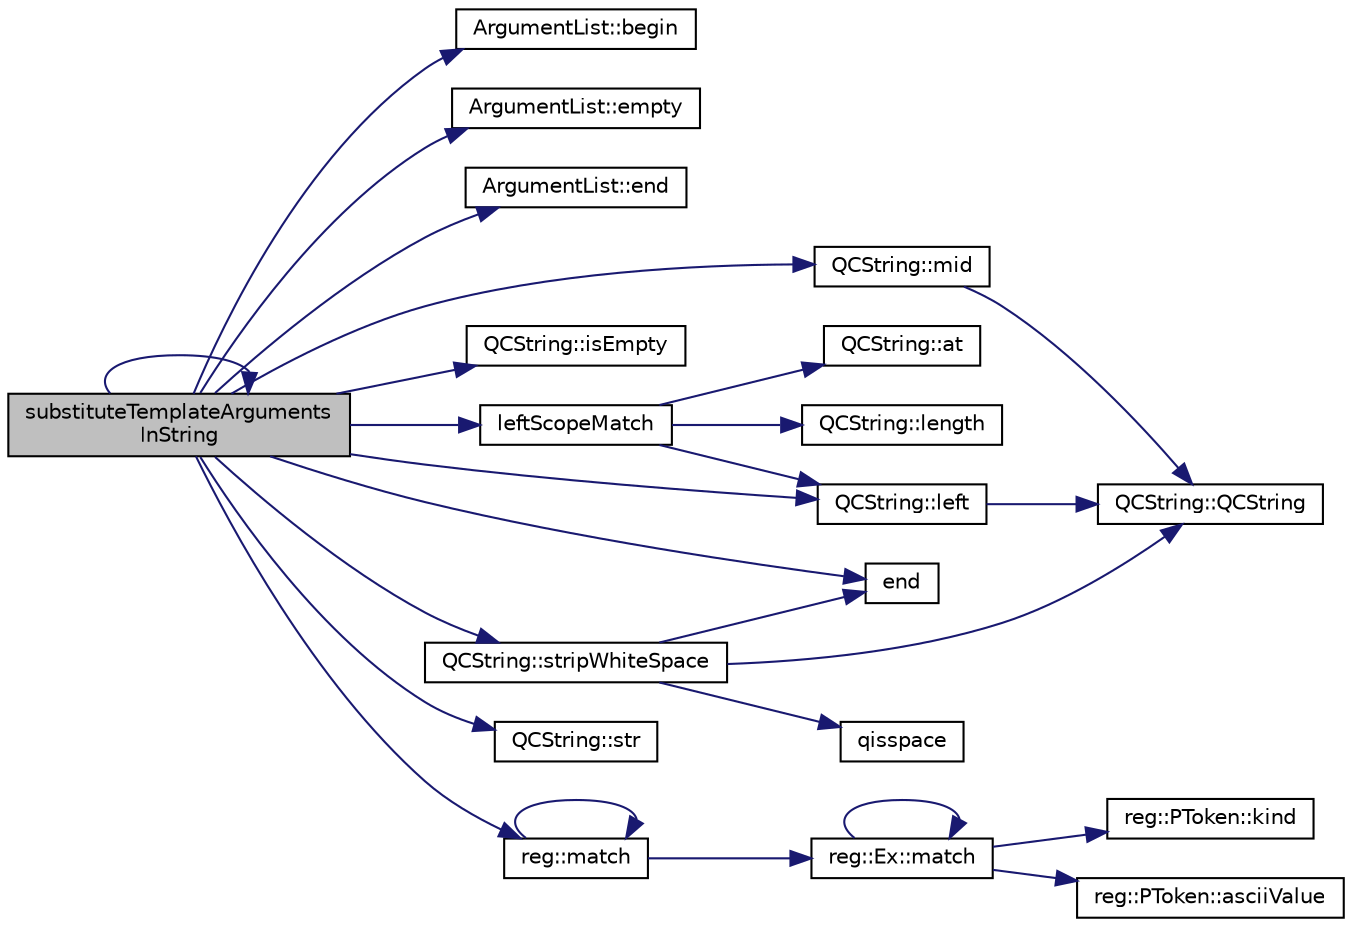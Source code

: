 digraph "substituteTemplateArgumentsInString"
{
 // LATEX_PDF_SIZE
  edge [fontname="Helvetica",fontsize="10",labelfontname="Helvetica",labelfontsize="10"];
  node [fontname="Helvetica",fontsize="10",shape=record];
  rankdir="LR";
  Node1 [label="substituteTemplateArguments\lInString",height=0.2,width=0.4,color="black", fillcolor="grey75", style="filled", fontcolor="black",tooltip=" "];
  Node1 -> Node2 [color="midnightblue",fontsize="10",style="solid"];
  Node2 [label="ArgumentList::begin",height=0.2,width=0.4,color="black", fillcolor="white", style="filled",URL="$classArgumentList.html#acc52d012d093df1adede055164f69dc9",tooltip=" "];
  Node1 -> Node3 [color="midnightblue",fontsize="10",style="solid"];
  Node3 [label="ArgumentList::empty",height=0.2,width=0.4,color="black", fillcolor="white", style="filled",URL="$classArgumentList.html#aaa15ddcfdb06a535a3398f1dc73d336d",tooltip=" "];
  Node1 -> Node4 [color="midnightblue",fontsize="10",style="solid"];
  Node4 [label="ArgumentList::end",height=0.2,width=0.4,color="black", fillcolor="white", style="filled",URL="$classArgumentList.html#a215181845c0d9f0525806a4165c4f552",tooltip=" "];
  Node1 -> Node5 [color="midnightblue",fontsize="10",style="solid"];
  Node5 [label="end",height=0.2,width=0.4,color="black", fillcolor="white", style="filled",URL="$dir_8cpp.html#abb4720f72b574f81dc4f7aea0e653a64",tooltip=" "];
  Node1 -> Node6 [color="midnightblue",fontsize="10",style="solid"];
  Node6 [label="QCString::isEmpty",height=0.2,width=0.4,color="black", fillcolor="white", style="filled",URL="$classQCString.html#a621c4090d69ad7d05ef8e5234376c3d8",tooltip=" "];
  Node1 -> Node7 [color="midnightblue",fontsize="10",style="solid"];
  Node7 [label="QCString::left",height=0.2,width=0.4,color="black", fillcolor="white", style="filled",URL="$classQCString.html#aecf8b66312c4e97333219cc344c11a4f",tooltip=" "];
  Node7 -> Node8 [color="midnightblue",fontsize="10",style="solid"];
  Node8 [label="QCString::QCString",height=0.2,width=0.4,color="black", fillcolor="white", style="filled",URL="$classQCString.html#ad691e1087cc03e14e00d1147ae0ecab7",tooltip=" "];
  Node1 -> Node9 [color="midnightblue",fontsize="10",style="solid"];
  Node9 [label="leftScopeMatch",height=0.2,width=0.4,color="black", fillcolor="white", style="filled",URL="$util_8cpp.html#a373928f3b61089f84cb4ee946474792f",tooltip=" "];
  Node9 -> Node10 [color="midnightblue",fontsize="10",style="solid"];
  Node10 [label="QCString::at",height=0.2,width=0.4,color="black", fillcolor="white", style="filled",URL="$classQCString.html#a4c8be5d062cc14919b53ff0a3c8f9a4f",tooltip=" "];
  Node9 -> Node7 [color="midnightblue",fontsize="10",style="solid"];
  Node9 -> Node11 [color="midnightblue",fontsize="10",style="solid"];
  Node11 [label="QCString::length",height=0.2,width=0.4,color="black", fillcolor="white", style="filled",URL="$classQCString.html#ac52596733e9110b778019946d73fb268",tooltip=" "];
  Node1 -> Node12 [color="midnightblue",fontsize="10",style="solid"];
  Node12 [label="reg::match",height=0.2,width=0.4,color="black", fillcolor="white", style="filled",URL="$namespacereg.html#a1a29dcc7e2ccf462503adc5d496881ae",tooltip=" "];
  Node12 -> Node12 [color="midnightblue",fontsize="10",style="solid"];
  Node12 -> Node13 [color="midnightblue",fontsize="10",style="solid"];
  Node13 [label="reg::Ex::match",height=0.2,width=0.4,color="black", fillcolor="white", style="filled",URL="$classreg_1_1Ex.html#a9fc6293038a87e8995a13c0fdfd11499",tooltip=" "];
  Node13 -> Node14 [color="midnightblue",fontsize="10",style="solid"];
  Node14 [label="reg::PToken::asciiValue",height=0.2,width=0.4,color="black", fillcolor="white", style="filled",URL="$classreg_1_1PToken.html#a34589c92a4e8ff59eb14c5536e760929",tooltip=" "];
  Node13 -> Node15 [color="midnightblue",fontsize="10",style="solid"];
  Node15 [label="reg::PToken::kind",height=0.2,width=0.4,color="black", fillcolor="white", style="filled",URL="$classreg_1_1PToken.html#a5b947291aff91a346d6526074989a9fa",tooltip=" "];
  Node13 -> Node13 [color="midnightblue",fontsize="10",style="solid"];
  Node1 -> Node16 [color="midnightblue",fontsize="10",style="solid"];
  Node16 [label="QCString::mid",height=0.2,width=0.4,color="black", fillcolor="white", style="filled",URL="$classQCString.html#a27136caf9c0bc4daca574cda6f113551",tooltip=" "];
  Node16 -> Node8 [color="midnightblue",fontsize="10",style="solid"];
  Node1 -> Node17 [color="midnightblue",fontsize="10",style="solid"];
  Node17 [label="QCString::str",height=0.2,width=0.4,color="black", fillcolor="white", style="filled",URL="$classQCString.html#a9824b07232eea418ab3b3e7dc3178eec",tooltip=" "];
  Node1 -> Node18 [color="midnightblue",fontsize="10",style="solid"];
  Node18 [label="QCString::stripWhiteSpace",height=0.2,width=0.4,color="black", fillcolor="white", style="filled",URL="$classQCString.html#a66269a694d9e6961bfd145bb4ca72f42",tooltip="returns a copy of this string with leading and trailing whitespace removed"];
  Node18 -> Node5 [color="midnightblue",fontsize="10",style="solid"];
  Node18 -> Node8 [color="midnightblue",fontsize="10",style="solid"];
  Node18 -> Node19 [color="midnightblue",fontsize="10",style="solid"];
  Node19 [label="qisspace",height=0.2,width=0.4,color="black", fillcolor="white", style="filled",URL="$qcstring_8h.html#a77c877f20c7388af72f6a936072b5109",tooltip=" "];
  Node1 -> Node1 [color="midnightblue",fontsize="10",style="solid"];
}
